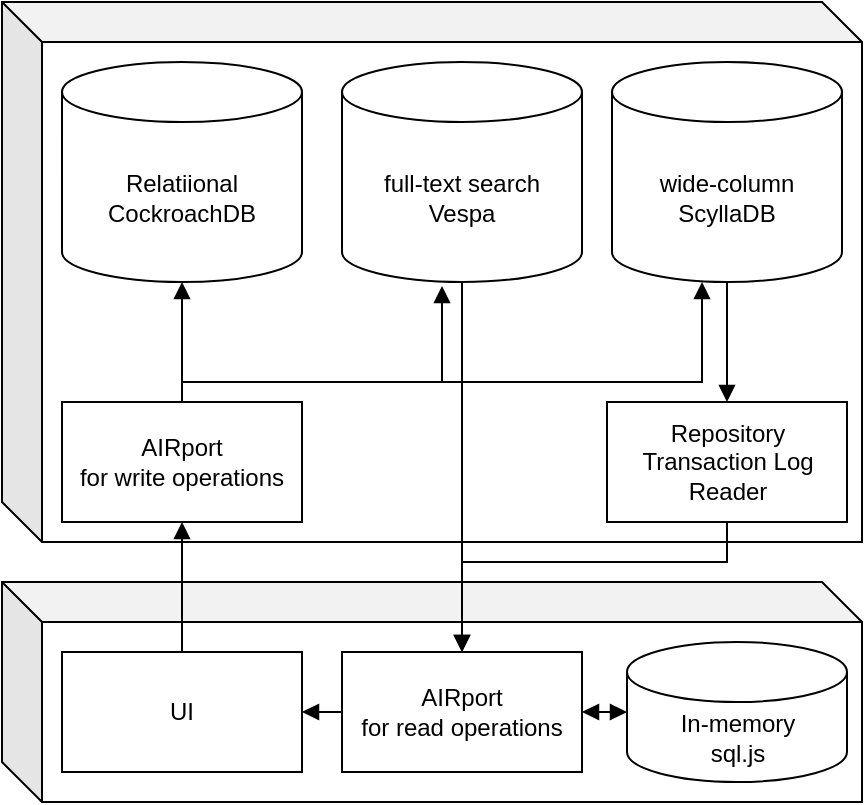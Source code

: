 <mxfile version="15.5.0" type="device"><diagram id="zDse-YLTcbvu7jpBg_Y1" name="Page-1"><mxGraphModel dx="1426" dy="723" grid="1" gridSize="10" guides="1" tooltips="1" connect="1" arrows="1" fold="1" page="1" pageScale="1" pageWidth="850" pageHeight="1100" math="0" shadow="0"><root><mxCell id="0"/><mxCell id="1" parent="0"/><mxCell id="yyq3MkBn0CMedO-n-Bcu-1" value="" style="shape=cube;whiteSpace=wrap;html=1;boundedLbl=1;backgroundOutline=1;darkOpacity=0.05;darkOpacity2=0.1;" vertex="1" parent="1"><mxGeometry x="10" y="10" width="430" height="270" as="geometry"/></mxCell><mxCell id="yyq3MkBn0CMedO-n-Bcu-2" value="Relatiional&lt;br&gt;CockroachDB" style="shape=cylinder3;whiteSpace=wrap;html=1;boundedLbl=1;backgroundOutline=1;size=15;" vertex="1" parent="1"><mxGeometry x="40" y="40" width="120" height="110" as="geometry"/></mxCell><mxCell id="yyq3MkBn0CMedO-n-Bcu-3" value="wide-column&lt;br&gt;ScyllaDB" style="shape=cylinder3;whiteSpace=wrap;html=1;boundedLbl=1;backgroundOutline=1;size=15;" vertex="1" parent="1"><mxGeometry x="315" y="40" width="115" height="110" as="geometry"/></mxCell><mxCell id="yyq3MkBn0CMedO-n-Bcu-6" value="AIRport&lt;br&gt;for write operations" style="rounded=0;whiteSpace=wrap;html=1;" vertex="1" parent="1"><mxGeometry x="40" y="210" width="120" height="60" as="geometry"/></mxCell><mxCell id="yyq3MkBn0CMedO-n-Bcu-7" value="Repository&lt;br&gt;Transaction Log&lt;br&gt;Reader" style="rounded=0;whiteSpace=wrap;html=1;" vertex="1" parent="1"><mxGeometry x="312.5" y="210" width="120" height="60" as="geometry"/></mxCell><mxCell id="yyq3MkBn0CMedO-n-Bcu-8" value="" style="html=1;verticalAlign=bottom;endArrow=block;rounded=0;edgeStyle=orthogonalEdgeStyle;exitX=0.5;exitY=0;exitDx=0;exitDy=0;entryX=0.5;entryY=1;entryDx=0;entryDy=0;entryPerimeter=0;" edge="1" parent="1" source="yyq3MkBn0CMedO-n-Bcu-6" target="yyq3MkBn0CMedO-n-Bcu-2"><mxGeometry width="80" relative="1" as="geometry"><mxPoint x="350" y="240" as="sourcePoint"/><mxPoint x="430" y="240" as="targetPoint"/></mxGeometry></mxCell><mxCell id="yyq3MkBn0CMedO-n-Bcu-9" value="" style="html=1;verticalAlign=bottom;endArrow=block;rounded=0;edgeStyle=orthogonalEdgeStyle;exitX=0.5;exitY=0;exitDx=0;exitDy=0;" edge="1" parent="1" source="yyq3MkBn0CMedO-n-Bcu-6" target="yyq3MkBn0CMedO-n-Bcu-3"><mxGeometry width="80" relative="1" as="geometry"><mxPoint x="115" y="230" as="sourcePoint"/><mxPoint x="430" y="240" as="targetPoint"/><Array as="points"><mxPoint x="100" y="200"/><mxPoint x="360" y="200"/></Array></mxGeometry></mxCell><mxCell id="yyq3MkBn0CMedO-n-Bcu-11" value="" style="html=1;verticalAlign=bottom;endArrow=block;rounded=0;edgeStyle=orthogonalEdgeStyle;exitX=0.5;exitY=1;exitDx=0;exitDy=0;exitPerimeter=0;entryX=0.5;entryY=0;entryDx=0;entryDy=0;" edge="1" parent="1" source="yyq3MkBn0CMedO-n-Bcu-3" target="yyq3MkBn0CMedO-n-Bcu-7"><mxGeometry width="80" relative="1" as="geometry"><mxPoint x="350" y="240" as="sourcePoint"/><mxPoint x="430" y="240" as="targetPoint"/></mxGeometry></mxCell><mxCell id="yyq3MkBn0CMedO-n-Bcu-12" value="" style="shape=cube;whiteSpace=wrap;html=1;boundedLbl=1;backgroundOutline=1;darkOpacity=0.05;darkOpacity2=0.1;" vertex="1" parent="1"><mxGeometry x="10" y="300" width="430" height="110" as="geometry"/></mxCell><mxCell id="yyq3MkBn0CMedO-n-Bcu-13" value="AIRport&lt;br&gt;for read operations" style="rounded=0;whiteSpace=wrap;html=1;" vertex="1" parent="1"><mxGeometry x="180" y="335" width="120" height="60" as="geometry"/></mxCell><mxCell id="yyq3MkBn0CMedO-n-Bcu-14" value="" style="html=1;verticalAlign=bottom;endArrow=block;rounded=0;edgeStyle=orthogonalEdgeStyle;entryX=0.5;entryY=0;entryDx=0;entryDy=0;exitX=0.5;exitY=1;exitDx=0;exitDy=0;" edge="1" parent="1" source="yyq3MkBn0CMedO-n-Bcu-7" target="yyq3MkBn0CMedO-n-Bcu-13"><mxGeometry width="80" relative="1" as="geometry"><mxPoint x="330" y="230" as="sourcePoint"/><mxPoint x="410" y="230" as="targetPoint"/><Array as="points"><mxPoint x="373" y="290"/><mxPoint x="240" y="290"/></Array></mxGeometry></mxCell><mxCell id="yyq3MkBn0CMedO-n-Bcu-15" value="In-memory&lt;br&gt;sql.js" style="shape=cylinder3;whiteSpace=wrap;html=1;boundedLbl=1;backgroundOutline=1;size=15;" vertex="1" parent="1"><mxGeometry x="322.5" y="330" width="110" height="70" as="geometry"/></mxCell><mxCell id="yyq3MkBn0CMedO-n-Bcu-16" value="" style="endArrow=block;startArrow=block;endFill=1;startFill=1;html=1;rounded=0;edgeStyle=orthogonalEdgeStyle;entryX=0;entryY=0.5;entryDx=0;entryDy=0;entryPerimeter=0;exitX=1;exitY=0.5;exitDx=0;exitDy=0;" edge="1" parent="1" source="yyq3MkBn0CMedO-n-Bcu-13" target="yyq3MkBn0CMedO-n-Bcu-15"><mxGeometry width="160" relative="1" as="geometry"><mxPoint x="280" y="230" as="sourcePoint"/><mxPoint x="440" y="230" as="targetPoint"/></mxGeometry></mxCell><mxCell id="yyq3MkBn0CMedO-n-Bcu-18" value="UI" style="rounded=0;whiteSpace=wrap;html=1;" vertex="1" parent="1"><mxGeometry x="40" y="335" width="120" height="60" as="geometry"/></mxCell><mxCell id="yyq3MkBn0CMedO-n-Bcu-19" value="" style="html=1;verticalAlign=bottom;endArrow=block;rounded=0;edgeStyle=orthogonalEdgeStyle;entryX=1;entryY=0.5;entryDx=0;entryDy=0;exitX=0;exitY=0.5;exitDx=0;exitDy=0;" edge="1" parent="1" source="yyq3MkBn0CMedO-n-Bcu-13" target="yyq3MkBn0CMedO-n-Bcu-18"><mxGeometry width="80" relative="1" as="geometry"><mxPoint x="180" y="430" as="sourcePoint"/><mxPoint x="310" y="230" as="targetPoint"/></mxGeometry></mxCell><mxCell id="yyq3MkBn0CMedO-n-Bcu-20" value="full-text search&lt;br&gt;Vespa" style="shape=cylinder3;whiteSpace=wrap;html=1;boundedLbl=1;backgroundOutline=1;size=15;" vertex="1" parent="1"><mxGeometry x="180" y="40" width="120" height="110" as="geometry"/></mxCell><mxCell id="yyq3MkBn0CMedO-n-Bcu-21" value="" style="html=1;verticalAlign=bottom;endArrow=block;rounded=0;edgeStyle=orthogonalEdgeStyle;exitX=0.5;exitY=0;exitDx=0;exitDy=0;entryX=0.5;entryY=1;entryDx=0;entryDy=0;" edge="1" parent="1" source="yyq3MkBn0CMedO-n-Bcu-18" target="yyq3MkBn0CMedO-n-Bcu-6"><mxGeometry width="80" relative="1" as="geometry"><mxPoint x="270" y="310" as="sourcePoint"/><mxPoint x="350" y="310" as="targetPoint"/></mxGeometry></mxCell><mxCell id="yyq3MkBn0CMedO-n-Bcu-22" value="" style="html=1;verticalAlign=bottom;endArrow=block;rounded=0;edgeStyle=orthogonalEdgeStyle;exitX=0.5;exitY=0;exitDx=0;exitDy=0;" edge="1" parent="1" source="yyq3MkBn0CMedO-n-Bcu-6"><mxGeometry width="80" relative="1" as="geometry"><mxPoint x="270" y="310" as="sourcePoint"/><mxPoint x="230" y="152" as="targetPoint"/><Array as="points"><mxPoint x="100" y="200"/><mxPoint x="230" y="200"/><mxPoint x="230" y="152"/></Array></mxGeometry></mxCell><mxCell id="yyq3MkBn0CMedO-n-Bcu-23" value="" style="html=1;verticalAlign=bottom;endArrow=block;rounded=0;edgeStyle=orthogonalEdgeStyle;exitX=0.5;exitY=1;exitDx=0;exitDy=0;exitPerimeter=0;entryX=0.5;entryY=0;entryDx=0;entryDy=0;" edge="1" parent="1" source="yyq3MkBn0CMedO-n-Bcu-20" target="yyq3MkBn0CMedO-n-Bcu-13"><mxGeometry width="80" relative="1" as="geometry"><mxPoint x="260" y="310" as="sourcePoint"/><mxPoint x="240" y="270" as="targetPoint"/></mxGeometry></mxCell></root></mxGraphModel></diagram></mxfile>
